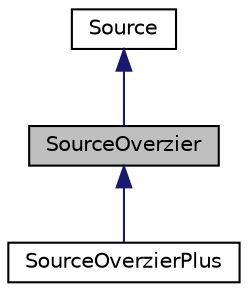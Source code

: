 digraph "SourceOverzier"
{
 // LATEX_PDF_SIZE
  edge [fontname="Helvetica",fontsize="10",labelfontname="Helvetica",labelfontsize="10"];
  node [fontname="Helvetica",fontsize="10",shape=record];
  Node0 [label="SourceOverzier",height=0.2,width=0.4,color="black", fillcolor="grey75", style="filled", fontcolor="black",tooltip="Structure for holding parameters for one or more galaxy images according to the Overzier model."];
  Node1 -> Node0 [dir="back",color="midnightblue",fontsize="10",style="solid",fontname="Helvetica"];
  Node1 [label="Source",height=0.2,width=0.4,color="black", fillcolor="white", style="filled",URL="$class_source.html",tooltip="Base class for all sources."];
  Node0 -> Node2 [dir="back",color="midnightblue",fontsize="10",style="solid",fontname="Helvetica"];
  Node2 [label="SourceOverzierPlus",height=0.2,width=0.4,color="black", fillcolor="white", style="filled",URL="$class_source_overzier_plus.html",tooltip="Adds some extra features to the SourceOverzier source like spiral arms, and randomizations."];
}
